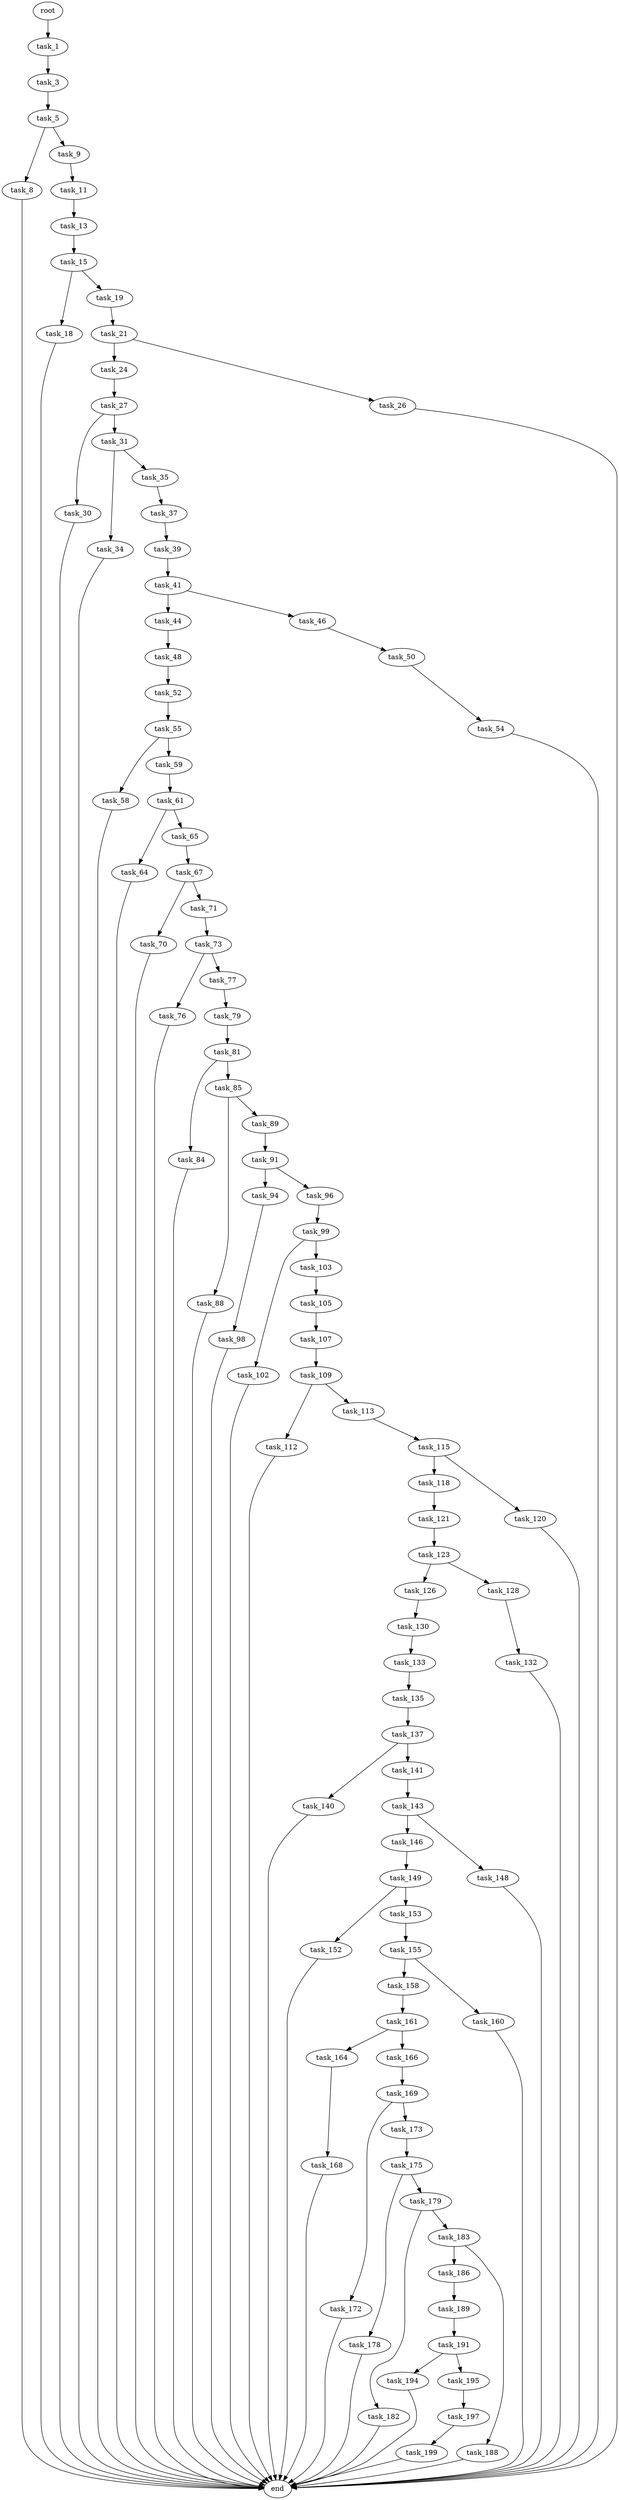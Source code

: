 digraph G {
  root [size="0.000000"];
  task_1 [size="71939370725.000000"];
  task_3 [size="433060927933.000000"];
  task_5 [size="422532056648.000000"];
  task_8 [size="782757789696.000000"];
  task_9 [size="3668090306.000000"];
  task_11 [size="62849194481.000000"];
  task_13 [size="7551956191.000000"];
  task_15 [size="125989128353.000000"];
  task_18 [size="616779833196.000000"];
  task_19 [size="5849650151.000000"];
  task_21 [size="549755813888.000000"];
  task_24 [size="196296863295.000000"];
  task_26 [size="68719476736.000000"];
  task_27 [size="368293445632.000000"];
  task_30 [size="2999780893.000000"];
  task_31 [size="134217728000.000000"];
  task_34 [size="49127822561.000000"];
  task_35 [size="107398500573.000000"];
  task_37 [size="14015995128.000000"];
  task_39 [size="820258668606.000000"];
  task_41 [size="483598136600.000000"];
  task_44 [size="9545227237.000000"];
  task_46 [size="1177814886790.000000"];
  task_48 [size="100961959907.000000"];
  task_50 [size="134217728000.000000"];
  task_52 [size="16109324360.000000"];
  task_54 [size="60782541812.000000"];
  task_55 [size="8589934592.000000"];
  task_58 [size="134217728000.000000"];
  task_59 [size="75110087068.000000"];
  task_61 [size="63579638530.000000"];
  task_64 [size="1986103071.000000"];
  task_65 [size="15411272466.000000"];
  task_67 [size="68719476736.000000"];
  task_70 [size="8589934592.000000"];
  task_71 [size="105481042992.000000"];
  task_73 [size="782757789696.000000"];
  task_76 [size="42099348481.000000"];
  task_77 [size="184342321008.000000"];
  task_79 [size="11468917106.000000"];
  task_81 [size="12169516070.000000"];
  task_84 [size="633731994400.000000"];
  task_85 [size="782757789696.000000"];
  task_88 [size="9283567342.000000"];
  task_89 [size="94069621780.000000"];
  task_91 [size="28991029248.000000"];
  task_94 [size="42990277467.000000"];
  task_96 [size="386557145080.000000"];
  task_98 [size="6199130071.000000"];
  task_99 [size="2750244780.000000"];
  task_102 [size="216930896381.000000"];
  task_103 [size="1279023093244.000000"];
  task_105 [size="39214100066.000000"];
  task_107 [size="8589934592.000000"];
  task_109 [size="368293445632.000000"];
  task_112 [size="650271031462.000000"];
  task_113 [size="98656189645.000000"];
  task_115 [size="2000254536.000000"];
  task_118 [size="38183745363.000000"];
  task_120 [size="368293445632.000000"];
  task_121 [size="158921448344.000000"];
  task_123 [size="6850363439.000000"];
  task_126 [size="315412900216.000000"];
  task_128 [size="17328611165.000000"];
  task_130 [size="12641270524.000000"];
  task_132 [size="68719476736.000000"];
  task_133 [size="6759954862.000000"];
  task_135 [size="28174573217.000000"];
  task_137 [size="12456193409.000000"];
  task_140 [size="134217728000.000000"];
  task_141 [size="456378658044.000000"];
  task_143 [size="42563916663.000000"];
  task_146 [size="4919833490.000000"];
  task_148 [size="444178423022.000000"];
  task_149 [size="161924314425.000000"];
  task_152 [size="28991029248.000000"];
  task_153 [size="845116220680.000000"];
  task_155 [size="368293445632.000000"];
  task_158 [size="1061706211.000000"];
  task_160 [size="231928233984.000000"];
  task_161 [size="510086653541.000000"];
  task_164 [size="708217600433.000000"];
  task_166 [size="1804741701.000000"];
  task_168 [size="218472151090.000000"];
  task_169 [size="28991029248.000000"];
  task_172 [size="10605147456.000000"];
  task_173 [size="4115341959.000000"];
  task_175 [size="47107939078.000000"];
  task_178 [size="63890643282.000000"];
  task_179 [size="3538245605.000000"];
  task_182 [size="815658627.000000"];
  task_183 [size="50443054275.000000"];
  task_186 [size="1514169648.000000"];
  task_188 [size="90311017985.000000"];
  task_189 [size="34844619899.000000"];
  task_191 [size="549755813888.000000"];
  task_194 [size="29940761532.000000"];
  task_195 [size="13629274167.000000"];
  task_197 [size="554266594.000000"];
  task_199 [size="117954940044.000000"];
  end [size="0.000000"];

  root -> task_1 [size="1.000000"];
  task_1 -> task_3 [size="75497472.000000"];
  task_3 -> task_5 [size="301989888.000000"];
  task_5 -> task_8 [size="301989888.000000"];
  task_5 -> task_9 [size="301989888.000000"];
  task_8 -> end [size="1.000000"];
  task_9 -> task_11 [size="301989888.000000"];
  task_11 -> task_13 [size="75497472.000000"];
  task_13 -> task_15 [size="838860800.000000"];
  task_15 -> task_18 [size="134217728.000000"];
  task_15 -> task_19 [size="134217728.000000"];
  task_18 -> end [size="1.000000"];
  task_19 -> task_21 [size="209715200.000000"];
  task_21 -> task_24 [size="536870912.000000"];
  task_21 -> task_26 [size="536870912.000000"];
  task_24 -> task_27 [size="134217728.000000"];
  task_26 -> end [size="1.000000"];
  task_27 -> task_30 [size="411041792.000000"];
  task_27 -> task_31 [size="411041792.000000"];
  task_30 -> end [size="1.000000"];
  task_31 -> task_34 [size="209715200.000000"];
  task_31 -> task_35 [size="209715200.000000"];
  task_34 -> end [size="1.000000"];
  task_35 -> task_37 [size="209715200.000000"];
  task_37 -> task_39 [size="536870912.000000"];
  task_39 -> task_41 [size="536870912.000000"];
  task_41 -> task_44 [size="301989888.000000"];
  task_41 -> task_46 [size="301989888.000000"];
  task_44 -> task_48 [size="33554432.000000"];
  task_46 -> task_50 [size="838860800.000000"];
  task_48 -> task_52 [size="75497472.000000"];
  task_50 -> task_54 [size="209715200.000000"];
  task_52 -> task_55 [size="301989888.000000"];
  task_54 -> end [size="1.000000"];
  task_55 -> task_58 [size="33554432.000000"];
  task_55 -> task_59 [size="33554432.000000"];
  task_58 -> end [size="1.000000"];
  task_59 -> task_61 [size="134217728.000000"];
  task_61 -> task_64 [size="209715200.000000"];
  task_61 -> task_65 [size="209715200.000000"];
  task_64 -> end [size="1.000000"];
  task_65 -> task_67 [size="301989888.000000"];
  task_67 -> task_70 [size="134217728.000000"];
  task_67 -> task_71 [size="134217728.000000"];
  task_70 -> end [size="1.000000"];
  task_71 -> task_73 [size="134217728.000000"];
  task_73 -> task_76 [size="679477248.000000"];
  task_73 -> task_77 [size="679477248.000000"];
  task_76 -> end [size="1.000000"];
  task_77 -> task_79 [size="134217728.000000"];
  task_79 -> task_81 [size="838860800.000000"];
  task_81 -> task_84 [size="301989888.000000"];
  task_81 -> task_85 [size="301989888.000000"];
  task_84 -> end [size="1.000000"];
  task_85 -> task_88 [size="679477248.000000"];
  task_85 -> task_89 [size="679477248.000000"];
  task_88 -> end [size="1.000000"];
  task_89 -> task_91 [size="75497472.000000"];
  task_91 -> task_94 [size="75497472.000000"];
  task_91 -> task_96 [size="75497472.000000"];
  task_94 -> task_98 [size="75497472.000000"];
  task_96 -> task_99 [size="679477248.000000"];
  task_98 -> end [size="1.000000"];
  task_99 -> task_102 [size="134217728.000000"];
  task_99 -> task_103 [size="134217728.000000"];
  task_102 -> end [size="1.000000"];
  task_103 -> task_105 [size="838860800.000000"];
  task_105 -> task_107 [size="679477248.000000"];
  task_107 -> task_109 [size="33554432.000000"];
  task_109 -> task_112 [size="411041792.000000"];
  task_109 -> task_113 [size="411041792.000000"];
  task_112 -> end [size="1.000000"];
  task_113 -> task_115 [size="75497472.000000"];
  task_115 -> task_118 [size="33554432.000000"];
  task_115 -> task_120 [size="33554432.000000"];
  task_118 -> task_121 [size="134217728.000000"];
  task_120 -> end [size="1.000000"];
  task_121 -> task_123 [size="209715200.000000"];
  task_123 -> task_126 [size="838860800.000000"];
  task_123 -> task_128 [size="838860800.000000"];
  task_126 -> task_130 [size="679477248.000000"];
  task_128 -> task_132 [size="411041792.000000"];
  task_130 -> task_133 [size="301989888.000000"];
  task_132 -> end [size="1.000000"];
  task_133 -> task_135 [size="838860800.000000"];
  task_135 -> task_137 [size="838860800.000000"];
  task_137 -> task_140 [size="411041792.000000"];
  task_137 -> task_141 [size="411041792.000000"];
  task_140 -> end [size="1.000000"];
  task_141 -> task_143 [size="301989888.000000"];
  task_143 -> task_146 [size="33554432.000000"];
  task_143 -> task_148 [size="33554432.000000"];
  task_146 -> task_149 [size="411041792.000000"];
  task_148 -> end [size="1.000000"];
  task_149 -> task_152 [size="301989888.000000"];
  task_149 -> task_153 [size="301989888.000000"];
  task_152 -> end [size="1.000000"];
  task_153 -> task_155 [size="838860800.000000"];
  task_155 -> task_158 [size="411041792.000000"];
  task_155 -> task_160 [size="411041792.000000"];
  task_158 -> task_161 [size="33554432.000000"];
  task_160 -> end [size="1.000000"];
  task_161 -> task_164 [size="411041792.000000"];
  task_161 -> task_166 [size="411041792.000000"];
  task_164 -> task_168 [size="536870912.000000"];
  task_166 -> task_169 [size="33554432.000000"];
  task_168 -> end [size="1.000000"];
  task_169 -> task_172 [size="75497472.000000"];
  task_169 -> task_173 [size="75497472.000000"];
  task_172 -> end [size="1.000000"];
  task_173 -> task_175 [size="75497472.000000"];
  task_175 -> task_178 [size="33554432.000000"];
  task_175 -> task_179 [size="33554432.000000"];
  task_178 -> end [size="1.000000"];
  task_179 -> task_182 [size="301989888.000000"];
  task_179 -> task_183 [size="301989888.000000"];
  task_182 -> end [size="1.000000"];
  task_183 -> task_186 [size="838860800.000000"];
  task_183 -> task_188 [size="838860800.000000"];
  task_186 -> task_189 [size="33554432.000000"];
  task_188 -> end [size="1.000000"];
  task_189 -> task_191 [size="134217728.000000"];
  task_191 -> task_194 [size="536870912.000000"];
  task_191 -> task_195 [size="536870912.000000"];
  task_194 -> end [size="1.000000"];
  task_195 -> task_197 [size="838860800.000000"];
  task_197 -> task_199 [size="33554432.000000"];
  task_199 -> end [size="1.000000"];
}
